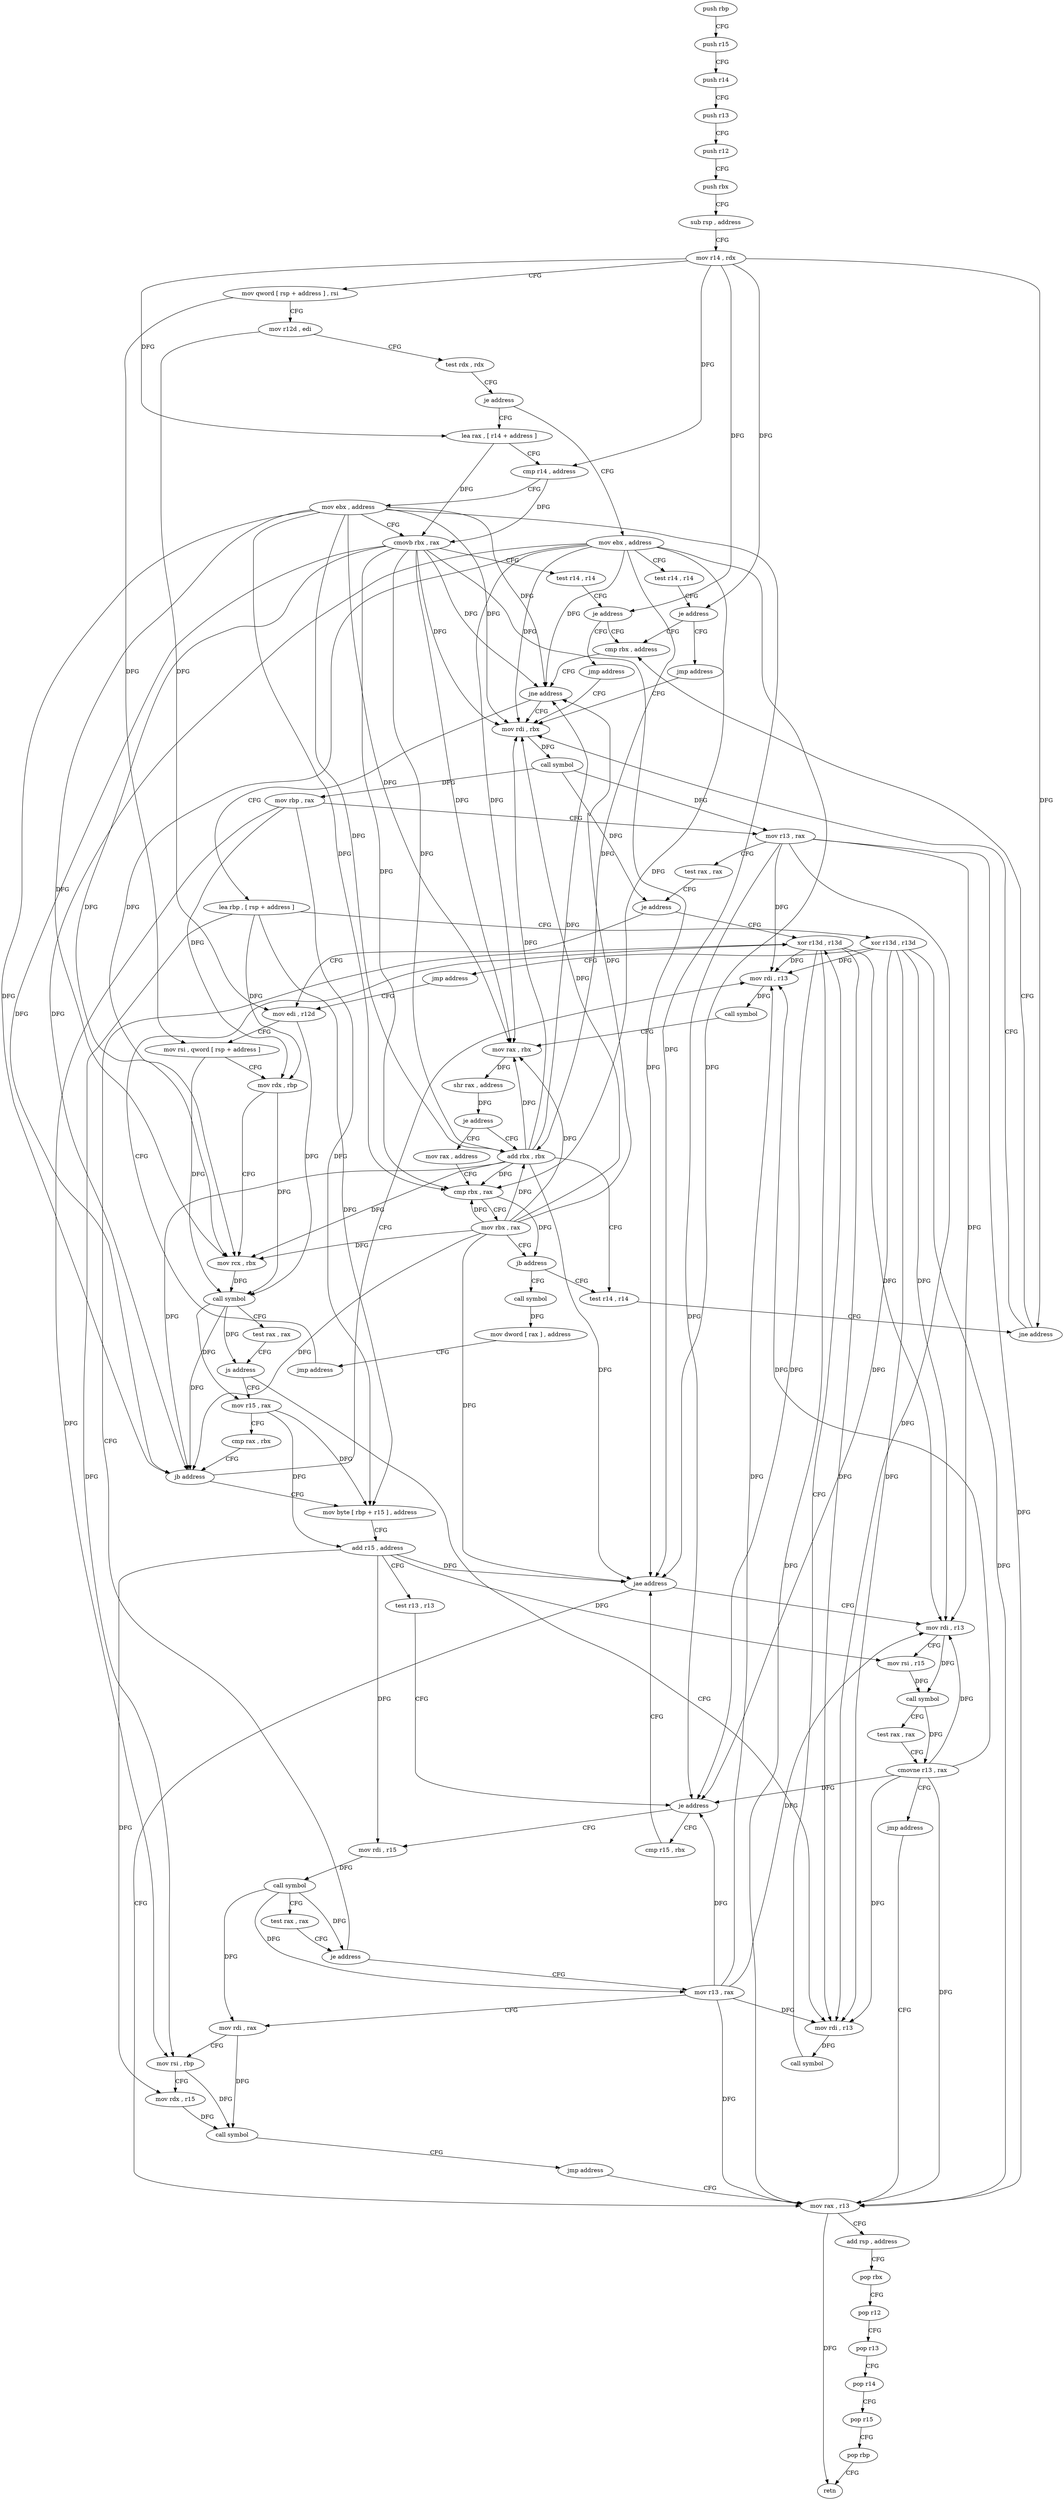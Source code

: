 digraph "func" {
"4230576" [label = "push rbp" ]
"4230577" [label = "push r15" ]
"4230579" [label = "push r14" ]
"4230581" [label = "push r13" ]
"4230583" [label = "push r12" ]
"4230585" [label = "push rbx" ]
"4230586" [label = "sub rsp , address" ]
"4230593" [label = "mov r14 , rdx" ]
"4230596" [label = "mov qword [ rsp + address ] , rsi" ]
"4230601" [label = "mov r12d , edi" ]
"4230604" [label = "test rdx , rdx" ]
"4230607" [label = "je address" ]
"4230636" [label = "mov ebx , address" ]
"4230609" [label = "lea rax , [ r14 + address ]" ]
"4230641" [label = "test r14 , r14" ]
"4230644" [label = "je address" ]
"4230664" [label = "cmp rbx , address" ]
"4230646" [label = "jmp address" ]
"4230613" [label = "cmp r14 , address" ]
"4230620" [label = "mov ebx , address" ]
"4230625" [label = "cmovb rbx , rax" ]
"4230629" [label = "test r14 , r14" ]
"4230632" [label = "je address" ]
"4230634" [label = "jmp address" ]
"4230671" [label = "jne address" ]
"4230688" [label = "mov rdi , rbx" ]
"4230673" [label = "lea rbp , [ rsp + address ]" ]
"4230691" [label = "call symbol" ]
"4230696" [label = "mov rbp , rax" ]
"4230699" [label = "mov r13 , rax" ]
"4230702" [label = "test rax , rax" ]
"4230705" [label = "je address" ]
"4230795" [label = "xor r13d , r13d" ]
"4230707" [label = "mov edi , r12d" ]
"4230678" [label = "xor r13d , r13d" ]
"4230681" [label = "jmp address" ]
"4230798" [label = "mov rax , r13" ]
"4230710" [label = "mov rsi , qword [ rsp + address ]" ]
"4230715" [label = "mov rdx , rbp" ]
"4230718" [label = "mov rcx , rbx" ]
"4230721" [label = "call symbol" ]
"4230726" [label = "test rax , rax" ]
"4230729" [label = "js address" ]
"4230787" [label = "mov rdi , r13" ]
"4230731" [label = "mov r15 , rax" ]
"4230790" [label = "call symbol" ]
"4230734" [label = "cmp rax , rbx" ]
"4230737" [label = "jb address" ]
"4230819" [label = "mov byte [ rbp + r15 ] , address" ]
"4230739" [label = "mov rdi , r13" ]
"4230825" [label = "add r15 , address" ]
"4230829" [label = "test r13 , r13" ]
"4230832" [label = "je address" ]
"4230859" [label = "mov rdi , r15" ]
"4230834" [label = "cmp r15 , rbx" ]
"4230742" [label = "call symbol" ]
"4230747" [label = "mov rax , rbx" ]
"4230750" [label = "shr rax , address" ]
"4230754" [label = "je address" ]
"4230656" [label = "add rbx , rbx" ]
"4230756" [label = "mov rax , address" ]
"4230862" [label = "call symbol" ]
"4230867" [label = "test rax , rax" ]
"4230870" [label = "je address" ]
"4230872" [label = "mov r13 , rax" ]
"4230837" [label = "jae address" ]
"4230839" [label = "mov rdi , r13" ]
"4230659" [label = "test r14 , r14" ]
"4230766" [label = "cmp rbx , rax" ]
"4230769" [label = "mov rbx , rax" ]
"4230772" [label = "jb address" ]
"4230774" [label = "call symbol" ]
"4230875" [label = "mov rdi , rax" ]
"4230878" [label = "mov rsi , rbp" ]
"4230881" [label = "mov rdx , r15" ]
"4230884" [label = "call symbol" ]
"4230889" [label = "jmp address" ]
"4230801" [label = "add rsp , address" ]
"4230808" [label = "pop rbx" ]
"4230809" [label = "pop r12" ]
"4230811" [label = "pop r13" ]
"4230813" [label = "pop r14" ]
"4230815" [label = "pop r15" ]
"4230817" [label = "pop rbp" ]
"4230818" [label = "retn" ]
"4230842" [label = "mov rsi , r15" ]
"4230845" [label = "call symbol" ]
"4230850" [label = "test rax , rax" ]
"4230853" [label = "cmovne r13 , rax" ]
"4230857" [label = "jmp address" ]
"4230662" [label = "jne address" ]
"4230779" [label = "mov dword [ rax ] , address" ]
"4230785" [label = "jmp address" ]
"4230576" -> "4230577" [ label = "CFG" ]
"4230577" -> "4230579" [ label = "CFG" ]
"4230579" -> "4230581" [ label = "CFG" ]
"4230581" -> "4230583" [ label = "CFG" ]
"4230583" -> "4230585" [ label = "CFG" ]
"4230585" -> "4230586" [ label = "CFG" ]
"4230586" -> "4230593" [ label = "CFG" ]
"4230593" -> "4230596" [ label = "CFG" ]
"4230593" -> "4230644" [ label = "DFG" ]
"4230593" -> "4230609" [ label = "DFG" ]
"4230593" -> "4230613" [ label = "DFG" ]
"4230593" -> "4230632" [ label = "DFG" ]
"4230593" -> "4230662" [ label = "DFG" ]
"4230596" -> "4230601" [ label = "CFG" ]
"4230596" -> "4230710" [ label = "DFG" ]
"4230601" -> "4230604" [ label = "CFG" ]
"4230601" -> "4230707" [ label = "DFG" ]
"4230604" -> "4230607" [ label = "CFG" ]
"4230607" -> "4230636" [ label = "CFG" ]
"4230607" -> "4230609" [ label = "CFG" ]
"4230636" -> "4230641" [ label = "CFG" ]
"4230636" -> "4230671" [ label = "DFG" ]
"4230636" -> "4230688" [ label = "DFG" ]
"4230636" -> "4230718" [ label = "DFG" ]
"4230636" -> "4230737" [ label = "DFG" ]
"4230636" -> "4230747" [ label = "DFG" ]
"4230636" -> "4230837" [ label = "DFG" ]
"4230636" -> "4230656" [ label = "DFG" ]
"4230636" -> "4230766" [ label = "DFG" ]
"4230609" -> "4230613" [ label = "CFG" ]
"4230609" -> "4230625" [ label = "DFG" ]
"4230641" -> "4230644" [ label = "CFG" ]
"4230644" -> "4230664" [ label = "CFG" ]
"4230644" -> "4230646" [ label = "CFG" ]
"4230664" -> "4230671" [ label = "CFG" ]
"4230646" -> "4230688" [ label = "CFG" ]
"4230613" -> "4230620" [ label = "CFG" ]
"4230613" -> "4230625" [ label = "DFG" ]
"4230620" -> "4230625" [ label = "CFG" ]
"4230620" -> "4230671" [ label = "DFG" ]
"4230620" -> "4230688" [ label = "DFG" ]
"4230620" -> "4230718" [ label = "DFG" ]
"4230620" -> "4230737" [ label = "DFG" ]
"4230620" -> "4230747" [ label = "DFG" ]
"4230620" -> "4230837" [ label = "DFG" ]
"4230620" -> "4230656" [ label = "DFG" ]
"4230620" -> "4230766" [ label = "DFG" ]
"4230625" -> "4230629" [ label = "CFG" ]
"4230625" -> "4230671" [ label = "DFG" ]
"4230625" -> "4230688" [ label = "DFG" ]
"4230625" -> "4230718" [ label = "DFG" ]
"4230625" -> "4230737" [ label = "DFG" ]
"4230625" -> "4230747" [ label = "DFG" ]
"4230625" -> "4230837" [ label = "DFG" ]
"4230625" -> "4230656" [ label = "DFG" ]
"4230625" -> "4230766" [ label = "DFG" ]
"4230629" -> "4230632" [ label = "CFG" ]
"4230632" -> "4230664" [ label = "CFG" ]
"4230632" -> "4230634" [ label = "CFG" ]
"4230634" -> "4230688" [ label = "CFG" ]
"4230671" -> "4230688" [ label = "CFG" ]
"4230671" -> "4230673" [ label = "CFG" ]
"4230688" -> "4230691" [ label = "DFG" ]
"4230673" -> "4230678" [ label = "CFG" ]
"4230673" -> "4230715" [ label = "DFG" ]
"4230673" -> "4230819" [ label = "DFG" ]
"4230673" -> "4230878" [ label = "DFG" ]
"4230691" -> "4230696" [ label = "DFG" ]
"4230691" -> "4230699" [ label = "DFG" ]
"4230691" -> "4230705" [ label = "DFG" ]
"4230696" -> "4230699" [ label = "CFG" ]
"4230696" -> "4230715" [ label = "DFG" ]
"4230696" -> "4230819" [ label = "DFG" ]
"4230696" -> "4230878" [ label = "DFG" ]
"4230699" -> "4230702" [ label = "CFG" ]
"4230699" -> "4230798" [ label = "DFG" ]
"4230699" -> "4230787" [ label = "DFG" ]
"4230699" -> "4230832" [ label = "DFG" ]
"4230699" -> "4230739" [ label = "DFG" ]
"4230699" -> "4230839" [ label = "DFG" ]
"4230702" -> "4230705" [ label = "CFG" ]
"4230705" -> "4230795" [ label = "CFG" ]
"4230705" -> "4230707" [ label = "CFG" ]
"4230795" -> "4230798" [ label = "DFG" ]
"4230795" -> "4230787" [ label = "DFG" ]
"4230795" -> "4230832" [ label = "DFG" ]
"4230795" -> "4230739" [ label = "DFG" ]
"4230795" -> "4230839" [ label = "DFG" ]
"4230707" -> "4230710" [ label = "CFG" ]
"4230707" -> "4230721" [ label = "DFG" ]
"4230678" -> "4230681" [ label = "CFG" ]
"4230678" -> "4230798" [ label = "DFG" ]
"4230678" -> "4230787" [ label = "DFG" ]
"4230678" -> "4230832" [ label = "DFG" ]
"4230678" -> "4230739" [ label = "DFG" ]
"4230678" -> "4230839" [ label = "DFG" ]
"4230681" -> "4230707" [ label = "CFG" ]
"4230798" -> "4230801" [ label = "CFG" ]
"4230798" -> "4230818" [ label = "DFG" ]
"4230710" -> "4230715" [ label = "CFG" ]
"4230710" -> "4230721" [ label = "DFG" ]
"4230715" -> "4230718" [ label = "CFG" ]
"4230715" -> "4230721" [ label = "DFG" ]
"4230718" -> "4230721" [ label = "DFG" ]
"4230721" -> "4230726" [ label = "CFG" ]
"4230721" -> "4230729" [ label = "DFG" ]
"4230721" -> "4230731" [ label = "DFG" ]
"4230721" -> "4230737" [ label = "DFG" ]
"4230726" -> "4230729" [ label = "CFG" ]
"4230729" -> "4230787" [ label = "CFG" ]
"4230729" -> "4230731" [ label = "CFG" ]
"4230787" -> "4230790" [ label = "DFG" ]
"4230731" -> "4230734" [ label = "CFG" ]
"4230731" -> "4230819" [ label = "DFG" ]
"4230731" -> "4230825" [ label = "DFG" ]
"4230790" -> "4230795" [ label = "CFG" ]
"4230734" -> "4230737" [ label = "CFG" ]
"4230737" -> "4230819" [ label = "CFG" ]
"4230737" -> "4230739" [ label = "CFG" ]
"4230819" -> "4230825" [ label = "CFG" ]
"4230739" -> "4230742" [ label = "DFG" ]
"4230825" -> "4230829" [ label = "CFG" ]
"4230825" -> "4230859" [ label = "DFG" ]
"4230825" -> "4230837" [ label = "DFG" ]
"4230825" -> "4230881" [ label = "DFG" ]
"4230825" -> "4230842" [ label = "DFG" ]
"4230829" -> "4230832" [ label = "CFG" ]
"4230832" -> "4230859" [ label = "CFG" ]
"4230832" -> "4230834" [ label = "CFG" ]
"4230859" -> "4230862" [ label = "DFG" ]
"4230834" -> "4230837" [ label = "CFG" ]
"4230742" -> "4230747" [ label = "CFG" ]
"4230747" -> "4230750" [ label = "DFG" ]
"4230750" -> "4230754" [ label = "DFG" ]
"4230754" -> "4230656" [ label = "CFG" ]
"4230754" -> "4230756" [ label = "CFG" ]
"4230656" -> "4230659" [ label = "CFG" ]
"4230656" -> "4230671" [ label = "DFG" ]
"4230656" -> "4230688" [ label = "DFG" ]
"4230656" -> "4230718" [ label = "DFG" ]
"4230656" -> "4230737" [ label = "DFG" ]
"4230656" -> "4230747" [ label = "DFG" ]
"4230656" -> "4230837" [ label = "DFG" ]
"4230656" -> "4230766" [ label = "DFG" ]
"4230756" -> "4230766" [ label = "CFG" ]
"4230862" -> "4230867" [ label = "CFG" ]
"4230862" -> "4230870" [ label = "DFG" ]
"4230862" -> "4230872" [ label = "DFG" ]
"4230862" -> "4230875" [ label = "DFG" ]
"4230867" -> "4230870" [ label = "CFG" ]
"4230870" -> "4230795" [ label = "CFG" ]
"4230870" -> "4230872" [ label = "CFG" ]
"4230872" -> "4230875" [ label = "CFG" ]
"4230872" -> "4230798" [ label = "DFG" ]
"4230872" -> "4230787" [ label = "DFG" ]
"4230872" -> "4230832" [ label = "DFG" ]
"4230872" -> "4230739" [ label = "DFG" ]
"4230872" -> "4230839" [ label = "DFG" ]
"4230837" -> "4230798" [ label = "CFG" ]
"4230837" -> "4230839" [ label = "CFG" ]
"4230839" -> "4230842" [ label = "CFG" ]
"4230839" -> "4230845" [ label = "DFG" ]
"4230659" -> "4230662" [ label = "CFG" ]
"4230766" -> "4230769" [ label = "CFG" ]
"4230766" -> "4230772" [ label = "DFG" ]
"4230769" -> "4230772" [ label = "CFG" ]
"4230769" -> "4230671" [ label = "DFG" ]
"4230769" -> "4230688" [ label = "DFG" ]
"4230769" -> "4230718" [ label = "DFG" ]
"4230769" -> "4230737" [ label = "DFG" ]
"4230769" -> "4230747" [ label = "DFG" ]
"4230769" -> "4230837" [ label = "DFG" ]
"4230769" -> "4230656" [ label = "DFG" ]
"4230769" -> "4230766" [ label = "DFG" ]
"4230772" -> "4230659" [ label = "CFG" ]
"4230772" -> "4230774" [ label = "CFG" ]
"4230774" -> "4230779" [ label = "DFG" ]
"4230875" -> "4230878" [ label = "CFG" ]
"4230875" -> "4230884" [ label = "DFG" ]
"4230878" -> "4230881" [ label = "CFG" ]
"4230878" -> "4230884" [ label = "DFG" ]
"4230881" -> "4230884" [ label = "DFG" ]
"4230884" -> "4230889" [ label = "CFG" ]
"4230889" -> "4230798" [ label = "CFG" ]
"4230801" -> "4230808" [ label = "CFG" ]
"4230808" -> "4230809" [ label = "CFG" ]
"4230809" -> "4230811" [ label = "CFG" ]
"4230811" -> "4230813" [ label = "CFG" ]
"4230813" -> "4230815" [ label = "CFG" ]
"4230815" -> "4230817" [ label = "CFG" ]
"4230817" -> "4230818" [ label = "CFG" ]
"4230842" -> "4230845" [ label = "DFG" ]
"4230845" -> "4230850" [ label = "CFG" ]
"4230845" -> "4230853" [ label = "DFG" ]
"4230850" -> "4230853" [ label = "CFG" ]
"4230853" -> "4230857" [ label = "CFG" ]
"4230853" -> "4230798" [ label = "DFG" ]
"4230853" -> "4230787" [ label = "DFG" ]
"4230853" -> "4230832" [ label = "DFG" ]
"4230853" -> "4230739" [ label = "DFG" ]
"4230853" -> "4230839" [ label = "DFG" ]
"4230857" -> "4230798" [ label = "CFG" ]
"4230662" -> "4230688" [ label = "CFG" ]
"4230662" -> "4230664" [ label = "CFG" ]
"4230779" -> "4230785" [ label = "CFG" ]
"4230785" -> "4230795" [ label = "CFG" ]
}
